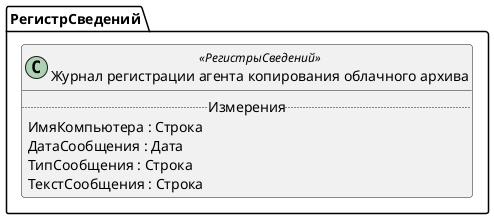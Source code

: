 ﻿@startuml ЖурналРегистрацииАгентаКопированияОблачногоАрхива
'!include templates.wsd
'..\include templates.wsd
class РегистрСведений.ЖурналРегистрацииАгентаКопированияОблачногоАрхива as "Журнал регистрации агента копирования облачного архива" <<РегистрыСведений>>
{
..Измерения..
ИмяКомпьютера : Строка
ДатаСообщения : Дата
ТипСообщения : Строка
ТекстСообщения : Строка
}
@enduml
